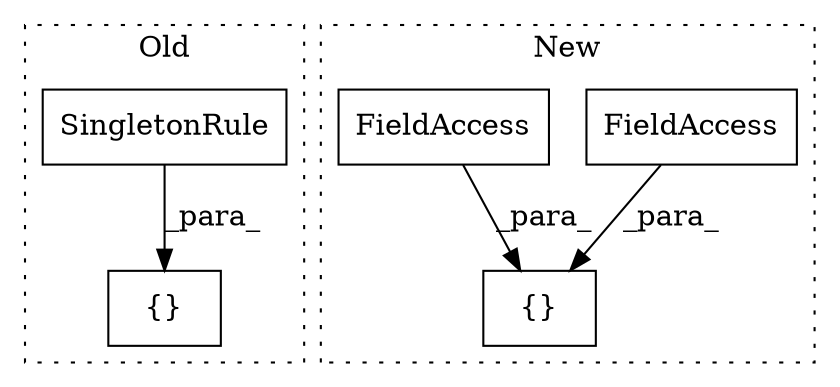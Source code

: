 digraph G {
subgraph cluster0 {
1 [label="SingletonRule" a="32" s="12192,12230" l="14,1" shape="box"];
3 [label="{}" a="4" s="12036,12231" l="1,1" shape="box"];
label = "Old";
style="dotted";
}
subgraph cluster1 {
2 [label="{}" a="4" s="12140,12247" l="1,1" shape="box"];
4 [label="FieldAccess" a="22" s="12159" l="35" shape="box"];
5 [label="FieldAccess" a="22" s="12195" l="29" shape="box"];
label = "New";
style="dotted";
}
1 -> 3 [label="_para_"];
4 -> 2 [label="_para_"];
5 -> 2 [label="_para_"];
}